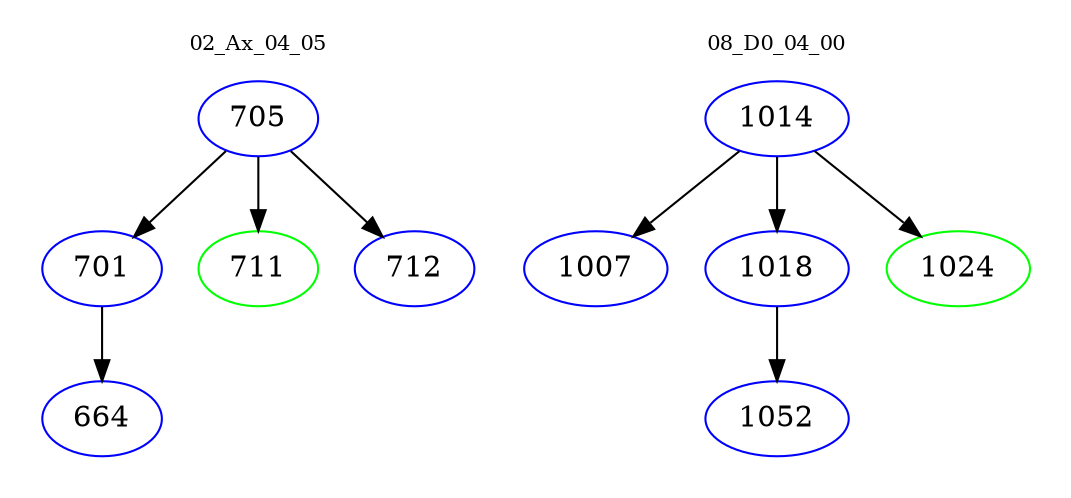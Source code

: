 digraph{
subgraph cluster_0 {
color = white
label = "02_Ax_04_05";
fontsize=10;
T0_705 [label="705", color="blue"]
T0_705 -> T0_701 [color="black"]
T0_701 [label="701", color="blue"]
T0_701 -> T0_664 [color="black"]
T0_664 [label="664", color="blue"]
T0_705 -> T0_711 [color="black"]
T0_711 [label="711", color="green"]
T0_705 -> T0_712 [color="black"]
T0_712 [label="712", color="blue"]
}
subgraph cluster_1 {
color = white
label = "08_D0_04_00";
fontsize=10;
T1_1014 [label="1014", color="blue"]
T1_1014 -> T1_1007 [color="black"]
T1_1007 [label="1007", color="blue"]
T1_1014 -> T1_1018 [color="black"]
T1_1018 [label="1018", color="blue"]
T1_1018 -> T1_1052 [color="black"]
T1_1052 [label="1052", color="blue"]
T1_1014 -> T1_1024 [color="black"]
T1_1024 [label="1024", color="green"]
}
}
